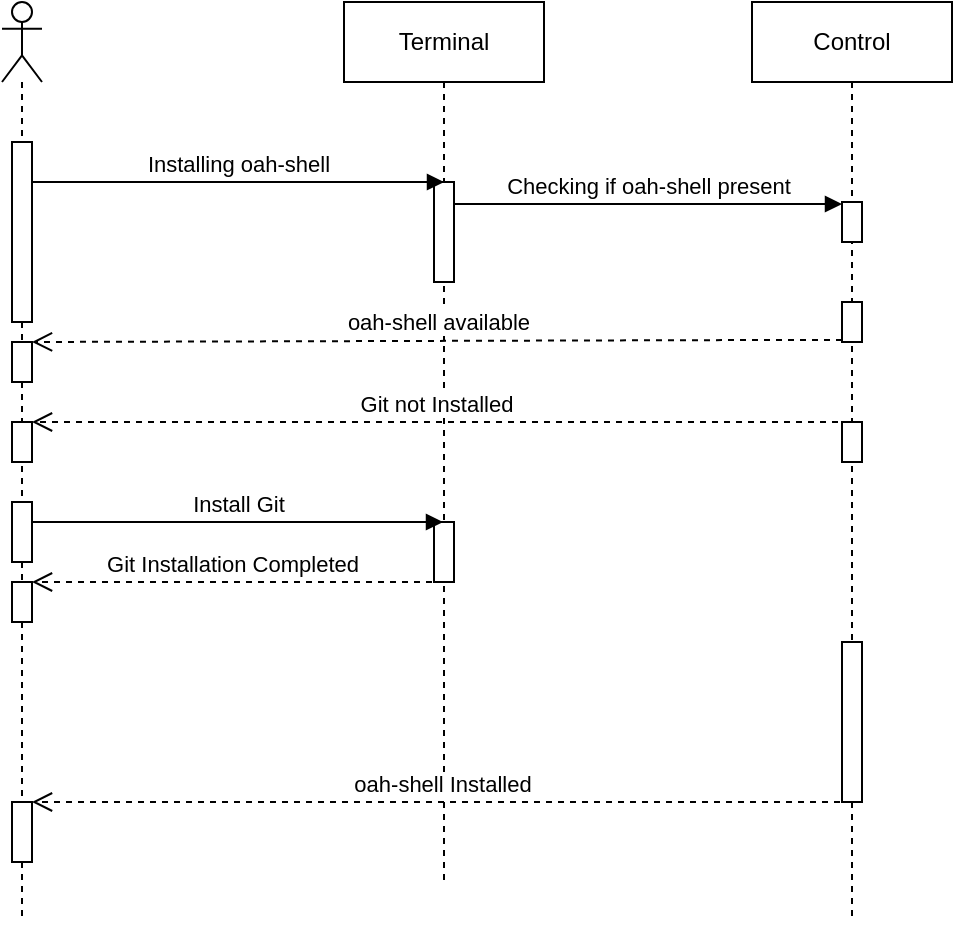 <mxfile version="22.0.8" type="github">
  <diagram name="Page-1" id="O27ZBOrVGdM2uncm8j3n">
    <mxGraphModel dx="828" dy="489" grid="1" gridSize="10" guides="1" tooltips="1" connect="1" arrows="1" fold="1" page="1" pageScale="1" pageWidth="827" pageHeight="1169" math="0" shadow="0">
      <root>
        <mxCell id="0" />
        <mxCell id="1" parent="0" />
        <mxCell id="lURQaK-xTq9mNLs6c61o-7" value="Terminal" style="shape=umlLifeline;perimeter=lifelinePerimeter;whiteSpace=wrap;html=1;container=1;dropTarget=0;collapsible=0;recursiveResize=0;outlineConnect=0;portConstraint=eastwest;newEdgeStyle={&quot;curved&quot;:0,&quot;rounded&quot;:0};" vertex="1" parent="1">
          <mxGeometry x="196" y="40" width="100" height="440" as="geometry" />
        </mxCell>
        <mxCell id="lURQaK-xTq9mNLs6c61o-8" value="" style="html=1;points=[[0,0,0,0,5],[0,1,0,0,-5],[1,0,0,0,5],[1,1,0,0,-5]];perimeter=orthogonalPerimeter;outlineConnect=0;targetShapes=umlLifeline;portConstraint=eastwest;newEdgeStyle={&quot;curved&quot;:0,&quot;rounded&quot;:0};" vertex="1" parent="lURQaK-xTq9mNLs6c61o-7">
          <mxGeometry x="45" y="90" width="10" height="50" as="geometry" />
        </mxCell>
        <mxCell id="lURQaK-xTq9mNLs6c61o-34" value="" style="html=1;points=[[0,0,0,0,5],[0,1,0,0,-5],[1,0,0,0,5],[1,1,0,0,-5]];perimeter=orthogonalPerimeter;outlineConnect=0;targetShapes=umlLifeline;portConstraint=eastwest;newEdgeStyle={&quot;curved&quot;:0,&quot;rounded&quot;:0};" vertex="1" parent="lURQaK-xTq9mNLs6c61o-7">
          <mxGeometry x="45" y="260" width="10" height="30" as="geometry" />
        </mxCell>
        <mxCell id="lURQaK-xTq9mNLs6c61o-9" value="Control" style="shape=umlLifeline;perimeter=lifelinePerimeter;whiteSpace=wrap;html=1;container=1;dropTarget=0;collapsible=0;recursiveResize=0;outlineConnect=0;portConstraint=eastwest;newEdgeStyle={&quot;curved&quot;:0,&quot;rounded&quot;:0};" vertex="1" parent="1">
          <mxGeometry x="400" y="40" width="100" height="460" as="geometry" />
        </mxCell>
        <mxCell id="lURQaK-xTq9mNLs6c61o-10" value="" style="html=1;points=[[0,0,0,0,5],[0,1,0,0,-5],[1,0,0,0,5],[1,1,0,0,-5]];perimeter=orthogonalPerimeter;outlineConnect=0;targetShapes=umlLifeline;portConstraint=eastwest;newEdgeStyle={&quot;curved&quot;:0,&quot;rounded&quot;:0};" vertex="1" parent="lURQaK-xTq9mNLs6c61o-9">
          <mxGeometry x="45" y="100" width="10" height="20" as="geometry" />
        </mxCell>
        <mxCell id="lURQaK-xTq9mNLs6c61o-19" value="" style="html=1;points=[[0,0,0,0,5],[0,1,0,0,-5],[1,0,0,0,5],[1,1,0,0,-5]];perimeter=orthogonalPerimeter;outlineConnect=0;targetShapes=umlLifeline;portConstraint=eastwest;newEdgeStyle={&quot;curved&quot;:0,&quot;rounded&quot;:0};" vertex="1" parent="lURQaK-xTq9mNLs6c61o-9">
          <mxGeometry x="45" y="150" width="10" height="20" as="geometry" />
        </mxCell>
        <mxCell id="lURQaK-xTq9mNLs6c61o-23" value="" style="html=1;points=[[0,0,0,0,5],[0,1,0,0,-5],[1,0,0,0,5],[1,1,0,0,-5]];perimeter=orthogonalPerimeter;outlineConnect=0;targetShapes=umlLifeline;portConstraint=eastwest;newEdgeStyle={&quot;curved&quot;:0,&quot;rounded&quot;:0};" vertex="1" parent="lURQaK-xTq9mNLs6c61o-9">
          <mxGeometry x="45" y="210" width="10" height="20" as="geometry" />
        </mxCell>
        <mxCell id="lURQaK-xTq9mNLs6c61o-31" value="" style="html=1;points=[[0,0,0,0,5],[0,1,0,0,-5],[1,0,0,0,5],[1,1,0,0,-5]];perimeter=orthogonalPerimeter;outlineConnect=0;targetShapes=umlLifeline;portConstraint=eastwest;newEdgeStyle={&quot;curved&quot;:0,&quot;rounded&quot;:0};" vertex="1" parent="lURQaK-xTq9mNLs6c61o-9">
          <mxGeometry x="45" y="320" width="10" height="80" as="geometry" />
        </mxCell>
        <mxCell id="lURQaK-xTq9mNLs6c61o-13" value="" style="shape=umlLifeline;perimeter=lifelinePerimeter;whiteSpace=wrap;html=1;container=1;dropTarget=0;collapsible=0;recursiveResize=0;outlineConnect=0;portConstraint=eastwest;newEdgeStyle={&quot;curved&quot;:0,&quot;rounded&quot;:0};participant=umlActor;" vertex="1" parent="1">
          <mxGeometry x="25" y="40" width="20" height="460" as="geometry" />
        </mxCell>
        <mxCell id="lURQaK-xTq9mNLs6c61o-15" value="" style="html=1;points=[[0,0,0,0,5],[0,1,0,0,-5],[1,0,0,0,5],[1,1,0,0,-5]];perimeter=orthogonalPerimeter;outlineConnect=0;targetShapes=umlLifeline;portConstraint=eastwest;newEdgeStyle={&quot;curved&quot;:0,&quot;rounded&quot;:0};" vertex="1" parent="lURQaK-xTq9mNLs6c61o-13">
          <mxGeometry x="5" y="70" width="10" height="90" as="geometry" />
        </mxCell>
        <mxCell id="lURQaK-xTq9mNLs6c61o-22" value="" style="html=1;points=[[0,0,0,0,5],[0,1,0,0,-5],[1,0,0,0,5],[1,1,0,0,-5]];perimeter=orthogonalPerimeter;outlineConnect=0;targetShapes=umlLifeline;portConstraint=eastwest;newEdgeStyle={&quot;curved&quot;:0,&quot;rounded&quot;:0};" vertex="1" parent="lURQaK-xTq9mNLs6c61o-13">
          <mxGeometry x="5" y="170" width="10" height="20" as="geometry" />
        </mxCell>
        <mxCell id="lURQaK-xTq9mNLs6c61o-25" value="" style="html=1;points=[[0,0,0,0,5],[0,1,0,0,-5],[1,0,0,0,5],[1,1,0,0,-5]];perimeter=orthogonalPerimeter;outlineConnect=0;targetShapes=umlLifeline;portConstraint=eastwest;newEdgeStyle={&quot;curved&quot;:0,&quot;rounded&quot;:0};" vertex="1" parent="lURQaK-xTq9mNLs6c61o-13">
          <mxGeometry x="5" y="210" width="10" height="20" as="geometry" />
        </mxCell>
        <mxCell id="lURQaK-xTq9mNLs6c61o-26" value="" style="html=1;points=[[0,0,0,0,5],[0,1,0,0,-5],[1,0,0,0,5],[1,1,0,0,-5]];perimeter=orthogonalPerimeter;outlineConnect=0;targetShapes=umlLifeline;portConstraint=eastwest;newEdgeStyle={&quot;curved&quot;:0,&quot;rounded&quot;:0};" vertex="1" parent="lURQaK-xTq9mNLs6c61o-13">
          <mxGeometry x="5" y="250" width="10" height="30" as="geometry" />
        </mxCell>
        <mxCell id="lURQaK-xTq9mNLs6c61o-28" value="" style="html=1;points=[[0,0,0,0,5],[0,1,0,0,-5],[1,0,0,0,5],[1,1,0,0,-5]];perimeter=orthogonalPerimeter;outlineConnect=0;targetShapes=umlLifeline;portConstraint=eastwest;newEdgeStyle={&quot;curved&quot;:0,&quot;rounded&quot;:0};" vertex="1" parent="lURQaK-xTq9mNLs6c61o-13">
          <mxGeometry x="5" y="290" width="10" height="20" as="geometry" />
        </mxCell>
        <mxCell id="lURQaK-xTq9mNLs6c61o-33" value="" style="html=1;points=[[0,0,0,0,5],[0,1,0,0,-5],[1,0,0,0,5],[1,1,0,0,-5]];perimeter=orthogonalPerimeter;outlineConnect=0;targetShapes=umlLifeline;portConstraint=eastwest;newEdgeStyle={&quot;curved&quot;:0,&quot;rounded&quot;:0};" vertex="1" parent="lURQaK-xTq9mNLs6c61o-13">
          <mxGeometry x="5" y="400" width="10" height="30" as="geometry" />
        </mxCell>
        <mxCell id="lURQaK-xTq9mNLs6c61o-14" value="Installing oah-shell" style="html=1;verticalAlign=bottom;endArrow=block;curved=0;rounded=0;entryX=0.5;entryY=0;entryDx=0;entryDy=0;entryPerimeter=0;" edge="1" parent="1" target="lURQaK-xTq9mNLs6c61o-8">
          <mxGeometry width="80" relative="1" as="geometry">
            <mxPoint x="40" y="130" as="sourcePoint" />
            <mxPoint x="239.5" y="130" as="targetPoint" />
          </mxGeometry>
        </mxCell>
        <mxCell id="lURQaK-xTq9mNLs6c61o-16" value="Checking if oah-shell present" style="html=1;verticalAlign=bottom;endArrow=block;curved=0;rounded=0;entryX=0;entryY=0;entryDx=0;entryDy=5;entryPerimeter=0;" edge="1" parent="1">
          <mxGeometry width="80" relative="1" as="geometry">
            <mxPoint x="251" y="141" as="sourcePoint" />
            <mxPoint x="445" y="141" as="targetPoint" />
            <mxPoint as="offset" />
          </mxGeometry>
        </mxCell>
        <mxCell id="lURQaK-xTq9mNLs6c61o-20" value="oah-shell available" style="html=1;verticalAlign=bottom;endArrow=open;dashed=1;endSize=8;curved=0;rounded=0;" edge="1" parent="1" target="lURQaK-xTq9mNLs6c61o-22">
          <mxGeometry relative="1" as="geometry">
            <mxPoint x="445" y="209" as="sourcePoint" />
            <mxPoint x="50" y="210" as="targetPoint" />
            <Array as="points">
              <mxPoint x="405" y="209" />
            </Array>
          </mxGeometry>
        </mxCell>
        <mxCell id="lURQaK-xTq9mNLs6c61o-24" value="Git not Installed" style="html=1;verticalAlign=bottom;endArrow=open;dashed=1;endSize=8;curved=0;rounded=0;" edge="1" parent="1" target="lURQaK-xTq9mNLs6c61o-25">
          <mxGeometry x="0.001" relative="1" as="geometry">
            <mxPoint x="443" y="250" as="sourcePoint" />
            <mxPoint x="34.667" y="250" as="targetPoint" />
            <mxPoint as="offset" />
          </mxGeometry>
        </mxCell>
        <mxCell id="lURQaK-xTq9mNLs6c61o-27" value="Install Git" style="html=1;verticalAlign=bottom;endArrow=block;curved=0;rounded=0;" edge="1" parent="1" target="lURQaK-xTq9mNLs6c61o-7">
          <mxGeometry width="80" relative="1" as="geometry">
            <mxPoint x="40" y="300" as="sourcePoint" />
            <mxPoint x="120" y="300" as="targetPoint" />
          </mxGeometry>
        </mxCell>
        <mxCell id="lURQaK-xTq9mNLs6c61o-29" value="Git Installation Completed" style="html=1;verticalAlign=bottom;endArrow=open;dashed=1;endSize=8;curved=0;rounded=0;" edge="1" parent="1">
          <mxGeometry relative="1" as="geometry">
            <mxPoint x="240" y="330" as="sourcePoint" />
            <mxPoint x="40" y="330" as="targetPoint" />
            <Array as="points">
              <mxPoint x="150" y="330" />
            </Array>
          </mxGeometry>
        </mxCell>
        <mxCell id="lURQaK-xTq9mNLs6c61o-32" value="oah-shell Installed" style="html=1;verticalAlign=bottom;endArrow=open;dashed=1;endSize=8;curved=0;rounded=0;" edge="1" parent="1" target="lURQaK-xTq9mNLs6c61o-33">
          <mxGeometry relative="1" as="geometry">
            <mxPoint x="450" y="440" as="sourcePoint" />
            <mxPoint x="60" y="440" as="targetPoint" />
          </mxGeometry>
        </mxCell>
      </root>
    </mxGraphModel>
  </diagram>
</mxfile>
